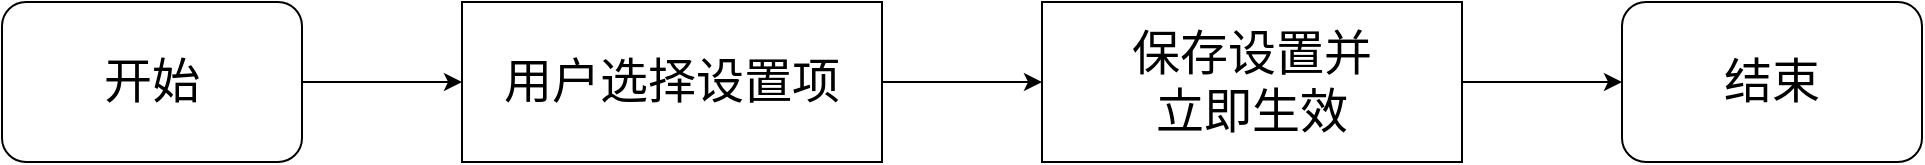 <mxfile>
    <diagram id="j0uh51IGpCEw2eadZ9d_" name="第 1 页">
        <mxGraphModel dx="1510" dy="998" grid="1" gridSize="10" guides="1" tooltips="1" connect="1" arrows="1" fold="1" page="1" pageScale="1" pageWidth="1169" pageHeight="827" math="0" shadow="0">
            <root>
                <mxCell id="0"/>
                <mxCell id="1" parent="0"/>
                <mxCell id="6" style="edgeStyle=none;html=1;exitX=1;exitY=0.5;exitDx=0;exitDy=0;entryX=0;entryY=0.5;entryDx=0;entryDy=0;fontSize=24;" edge="1" parent="1" source="2" target="3">
                    <mxGeometry relative="1" as="geometry"/>
                </mxCell>
                <mxCell id="2" value="&lt;font style=&quot;font-size: 24px;&quot;&gt;开始&lt;/font&gt;" style="rounded=1;whiteSpace=wrap;html=1;" vertex="1" parent="1">
                    <mxGeometry x="40" y="60" width="150" height="80" as="geometry"/>
                </mxCell>
                <mxCell id="7" style="edgeStyle=none;html=1;exitX=1;exitY=0.5;exitDx=0;exitDy=0;entryX=0;entryY=0.5;entryDx=0;entryDy=0;fontSize=24;" edge="1" parent="1" source="3" target="4">
                    <mxGeometry relative="1" as="geometry"/>
                </mxCell>
                <mxCell id="3" value="用户选择设置项" style="rounded=0;whiteSpace=wrap;html=1;fontSize=24;" vertex="1" parent="1">
                    <mxGeometry x="270" y="60" width="210" height="80" as="geometry"/>
                </mxCell>
                <mxCell id="8" style="edgeStyle=none;html=1;exitX=1;exitY=0.5;exitDx=0;exitDy=0;entryX=0;entryY=0.5;entryDx=0;entryDy=0;fontSize=24;" edge="1" parent="1" source="4" target="5">
                    <mxGeometry relative="1" as="geometry"/>
                </mxCell>
                <mxCell id="4" value="保存设置并&lt;br&gt;立即生效" style="rounded=0;whiteSpace=wrap;html=1;fontSize=24;" vertex="1" parent="1">
                    <mxGeometry x="560" y="60" width="210" height="80" as="geometry"/>
                </mxCell>
                <mxCell id="5" value="&lt;font style=&quot;font-size: 24px;&quot;&gt;结束&lt;/font&gt;" style="rounded=1;whiteSpace=wrap;html=1;" vertex="1" parent="1">
                    <mxGeometry x="850" y="60" width="150" height="80" as="geometry"/>
                </mxCell>
            </root>
        </mxGraphModel>
    </diagram>
</mxfile>